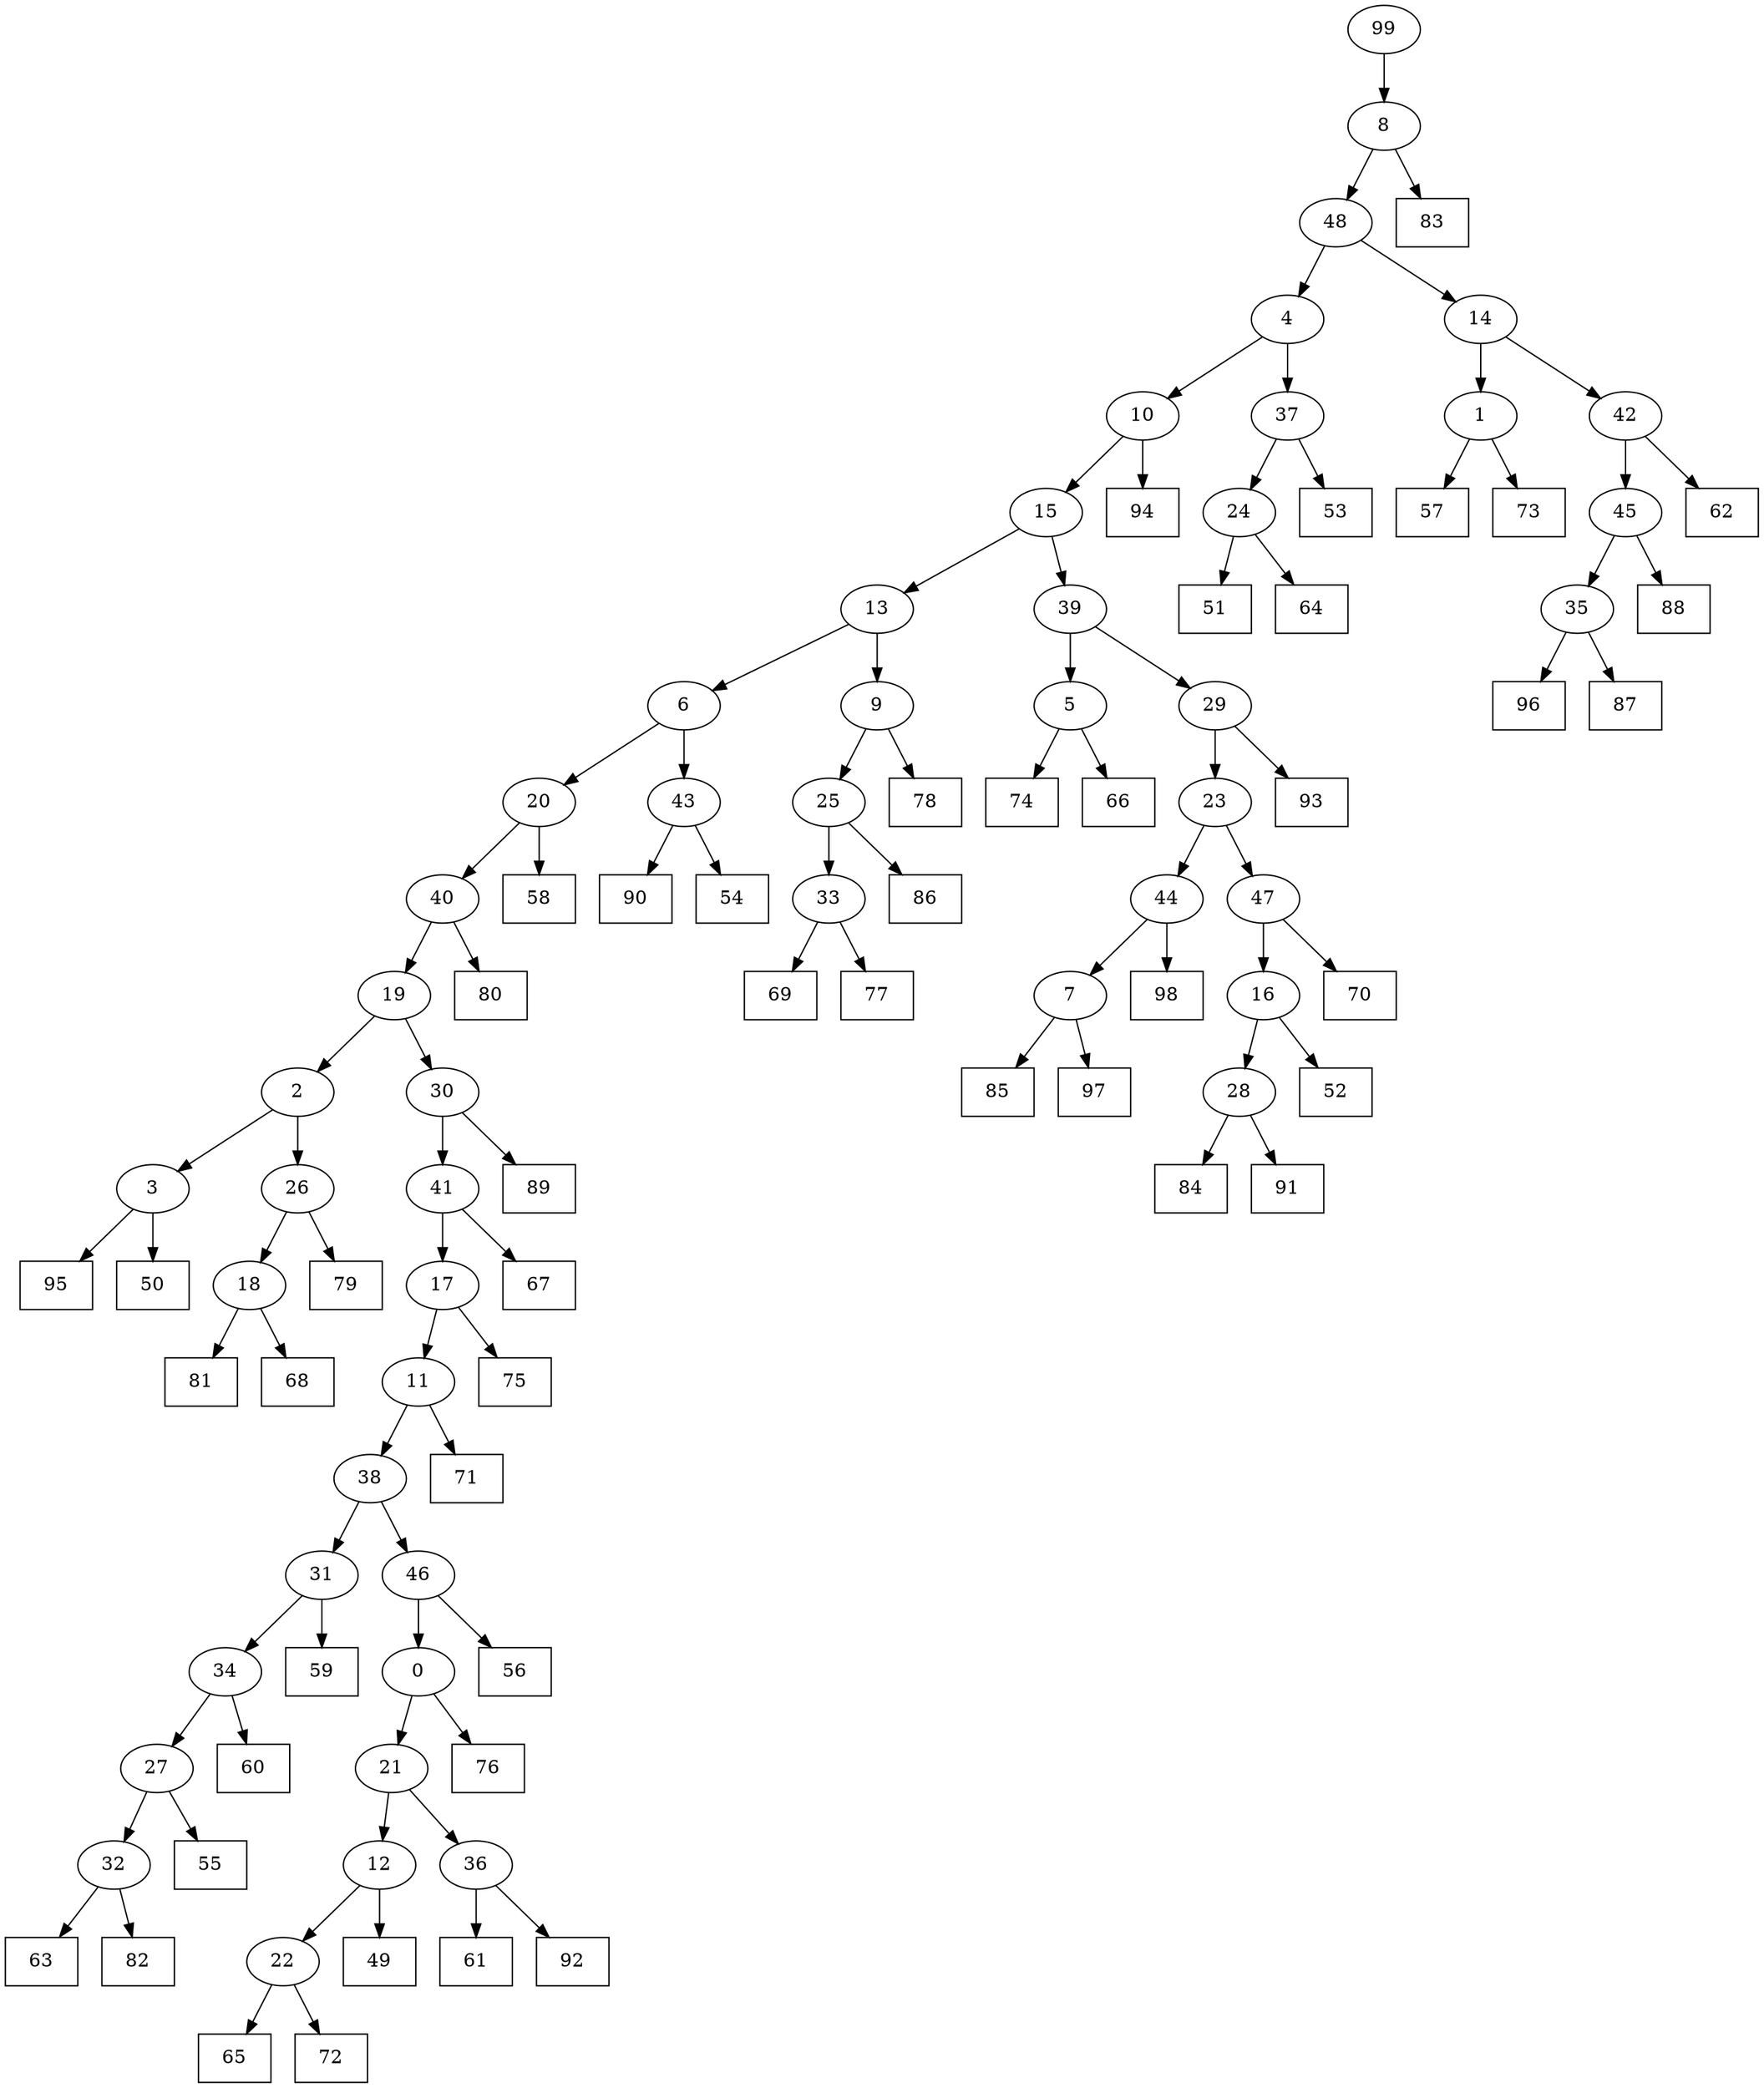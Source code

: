 digraph G {
0[label="0"];
1[label="1"];
2[label="2"];
3[label="3"];
4[label="4"];
5[label="5"];
6[label="6"];
7[label="7"];
8[label="8"];
9[label="9"];
10[label="10"];
11[label="11"];
12[label="12"];
13[label="13"];
14[label="14"];
15[label="15"];
16[label="16"];
17[label="17"];
18[label="18"];
19[label="19"];
20[label="20"];
21[label="21"];
22[label="22"];
23[label="23"];
24[label="24"];
25[label="25"];
26[label="26"];
27[label="27"];
28[label="28"];
29[label="29"];
30[label="30"];
31[label="31"];
32[label="32"];
33[label="33"];
34[label="34"];
35[label="35"];
36[label="36"];
37[label="37"];
38[label="38"];
39[label="39"];
40[label="40"];
41[label="41"];
42[label="42"];
43[label="43"];
44[label="44"];
45[label="45"];
46[label="46"];
47[label="47"];
48[label="48"];
49[shape=box,label="53"];
50[shape=box,label="88"];
51[shape=box,label="95"];
52[shape=box,label="65"];
53[shape=box,label="58"];
54[shape=box,label="57"];
55[shape=box,label="98"];
56[shape=box,label="59"];
57[shape=box,label="78"];
58[shape=box,label="61"];
59[shape=box,label="83"];
60[shape=box,label="60"];
61[shape=box,label="80"];
62[shape=box,label="90"];
63[shape=box,label="86"];
64[shape=box,label="92"];
65[shape=box,label="75"];
66[shape=box,label="55"];
67[shape=box,label="50"];
68[shape=box,label="69"];
69[shape=box,label="49"];
70[shape=box,label="74"];
71[shape=box,label="84"];
72[shape=box,label="96"];
73[shape=box,label="76"];
74[shape=box,label="87"];
75[shape=box,label="51"];
76[shape=box,label="91"];
77[shape=box,label="85"];
78[shape=box,label="56"];
79[shape=box,label="79"];
80[shape=box,label="81"];
81[shape=box,label="94"];
82[shape=box,label="77"];
83[shape=box,label="93"];
84[shape=box,label="54"];
85[shape=box,label="67"];
86[shape=box,label="66"];
87[shape=box,label="97"];
88[shape=box,label="68"];
89[shape=box,label="64"];
90[shape=box,label="62"];
91[shape=box,label="63"];
92[shape=box,label="72"];
93[shape=box,label="52"];
94[shape=box,label="82"];
95[shape=box,label="71"];
96[shape=box,label="89"];
97[shape=box,label="70"];
98[shape=box,label="73"];
99[label="99"];
16->93 ;
34->60 ;
20->53 ;
32->91 ;
17->65 ;
11->38 ;
41->17 ;
22->92 ;
3->67 ;
24->89 ;
22->52 ;
28->71 ;
11->95 ;
47->97 ;
36->58 ;
29->83 ;
13->6 ;
1->54 ;
43->62 ;
27->66 ;
9->57 ;
15->13 ;
32->94 ;
6->43 ;
43->84 ;
21->36 ;
36->64 ;
31->56 ;
19->30 ;
30->96 ;
44->55 ;
28->76 ;
31->34 ;
18->88 ;
12->69 ;
3->51 ;
40->19 ;
5->86 ;
38->46 ;
30->41 ;
6->20 ;
20->40 ;
47->16 ;
16->28 ;
34->27 ;
27->32 ;
26->79 ;
18->80 ;
45->35 ;
1->98 ;
29->23 ;
23->47 ;
46->78 ;
19->2 ;
35->72 ;
13->9 ;
35->74 ;
99->8 ;
8->48 ;
12->22 ;
33->82 ;
2->3 ;
48->4 ;
4->37 ;
10->15 ;
23->44 ;
15->39 ;
39->29 ;
41->85 ;
7->87 ;
21->12 ;
39->5 ;
5->70 ;
40->61 ;
9->25 ;
25->63 ;
8->59 ;
4->10 ;
10->81 ;
44->7 ;
48->14 ;
14->1 ;
0->73 ;
42->45 ;
45->50 ;
7->77 ;
2->26 ;
26->18 ;
17->11 ;
25->33 ;
33->68 ;
14->42 ;
42->90 ;
37->49 ;
46->0 ;
0->21 ;
38->31 ;
37->24 ;
24->75 ;
}
